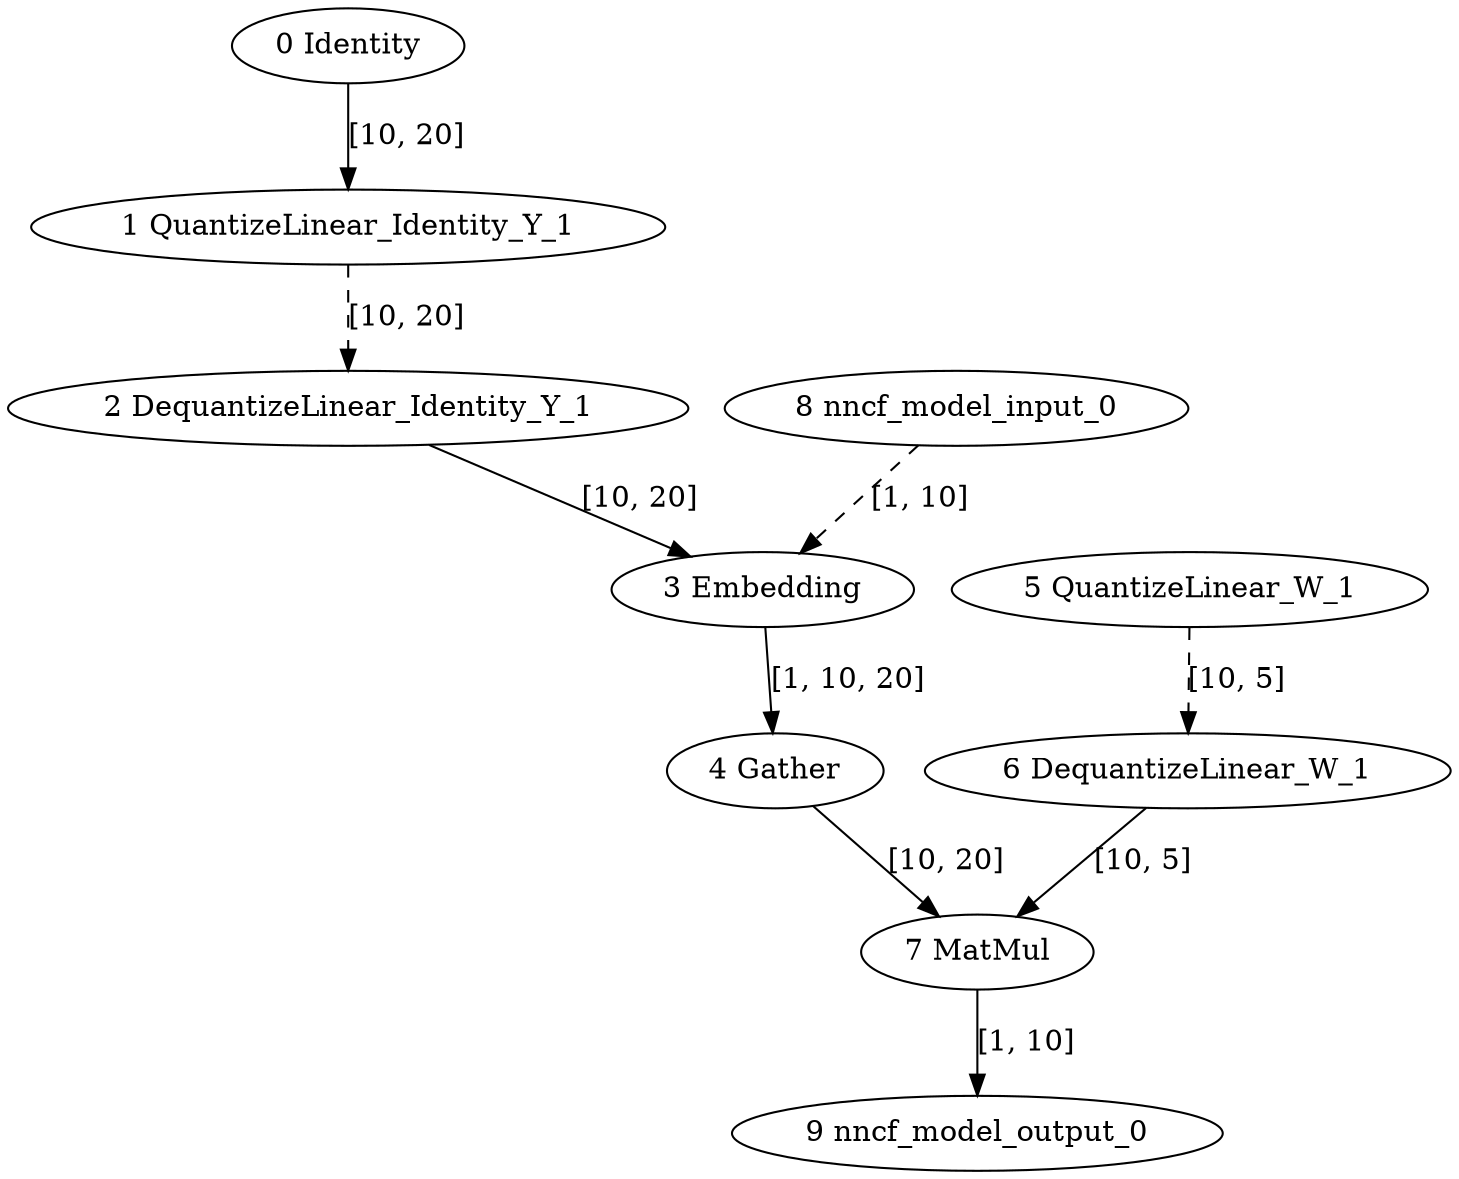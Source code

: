 strict digraph  {
"0 Identity" [id=0, type=Identity];
"1 QuantizeLinear_Identity_Y_1" [id=1, type=QuantizeLinear];
"2 DequantizeLinear_Identity_Y_1" [id=2, type=DequantizeLinear];
"3 Embedding" [id=3, type=Gather];
"4 Gather" [id=4, type=Gather];
"5 QuantizeLinear_W_1" [id=5, type=QuantizeLinear];
"6 DequantizeLinear_W_1" [id=6, type=DequantizeLinear];
"7 MatMul" [id=7, type=MatMul];
"8 nncf_model_input_0" [id=8, type=nncf_model_input];
"9 nncf_model_output_0" [id=9, type=nncf_model_output];
"0 Identity" -> "1 QuantizeLinear_Identity_Y_1"  [label="[10, 20]", style=solid];
"1 QuantizeLinear_Identity_Y_1" -> "2 DequantizeLinear_Identity_Y_1"  [label="[10, 20]", style=dashed];
"2 DequantizeLinear_Identity_Y_1" -> "3 Embedding"  [label="[10, 20]", style=solid];
"3 Embedding" -> "4 Gather"  [label="[1, 10, 20]", style=solid];
"4 Gather" -> "7 MatMul"  [label="[10, 20]", style=solid];
"5 QuantizeLinear_W_1" -> "6 DequantizeLinear_W_1"  [label="[10, 5]", style=dashed];
"6 DequantizeLinear_W_1" -> "7 MatMul"  [label="[10, 5]", style=solid];
"7 MatMul" -> "9 nncf_model_output_0"  [label="[1, 10]", style=solid];
"8 nncf_model_input_0" -> "3 Embedding"  [label="[1, 10]", style=dashed];
}
